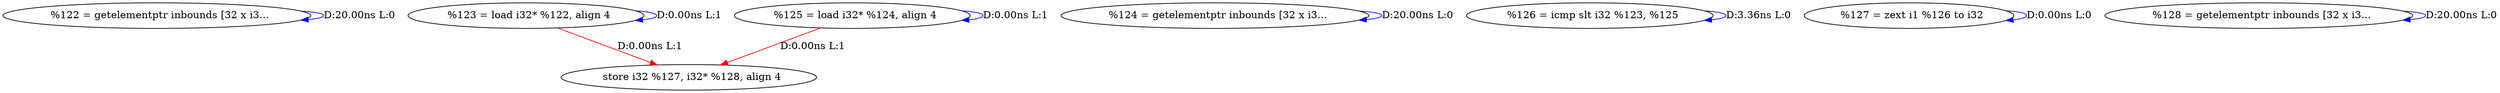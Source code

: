 digraph {
Node0x2601bb0[label="  %122 = getelementptr inbounds [32 x i3..."];
Node0x2601bb0 -> Node0x2601bb0[label="D:20.00ns L:0",color=blue];
Node0x2601cd0[label="  %123 = load i32* %122, align 4"];
Node0x2601cd0 -> Node0x2601cd0[label="D:0.00ns L:1",color=blue];
Node0x2602290[label="  store i32 %127, i32* %128, align 4"];
Node0x2601cd0 -> Node0x2602290[label="D:0.00ns L:1",color=red];
Node0x2601db0[label="  %124 = getelementptr inbounds [32 x i3..."];
Node0x2601db0 -> Node0x2601db0[label="D:20.00ns L:0",color=blue];
Node0x2601ed0[label="  %125 = load i32* %124, align 4"];
Node0x2601ed0 -> Node0x2601ed0[label="D:0.00ns L:1",color=blue];
Node0x2601ed0 -> Node0x2602290[label="D:0.00ns L:1",color=red];
Node0x2601fb0[label="  %126 = icmp slt i32 %123, %125"];
Node0x2601fb0 -> Node0x2601fb0[label="D:3.36ns L:0",color=blue];
Node0x2602090[label="  %127 = zext i1 %126 to i32"];
Node0x2602090 -> Node0x2602090[label="D:0.00ns L:0",color=blue];
Node0x2602170[label="  %128 = getelementptr inbounds [32 x i3..."];
Node0x2602170 -> Node0x2602170[label="D:20.00ns L:0",color=blue];
}
